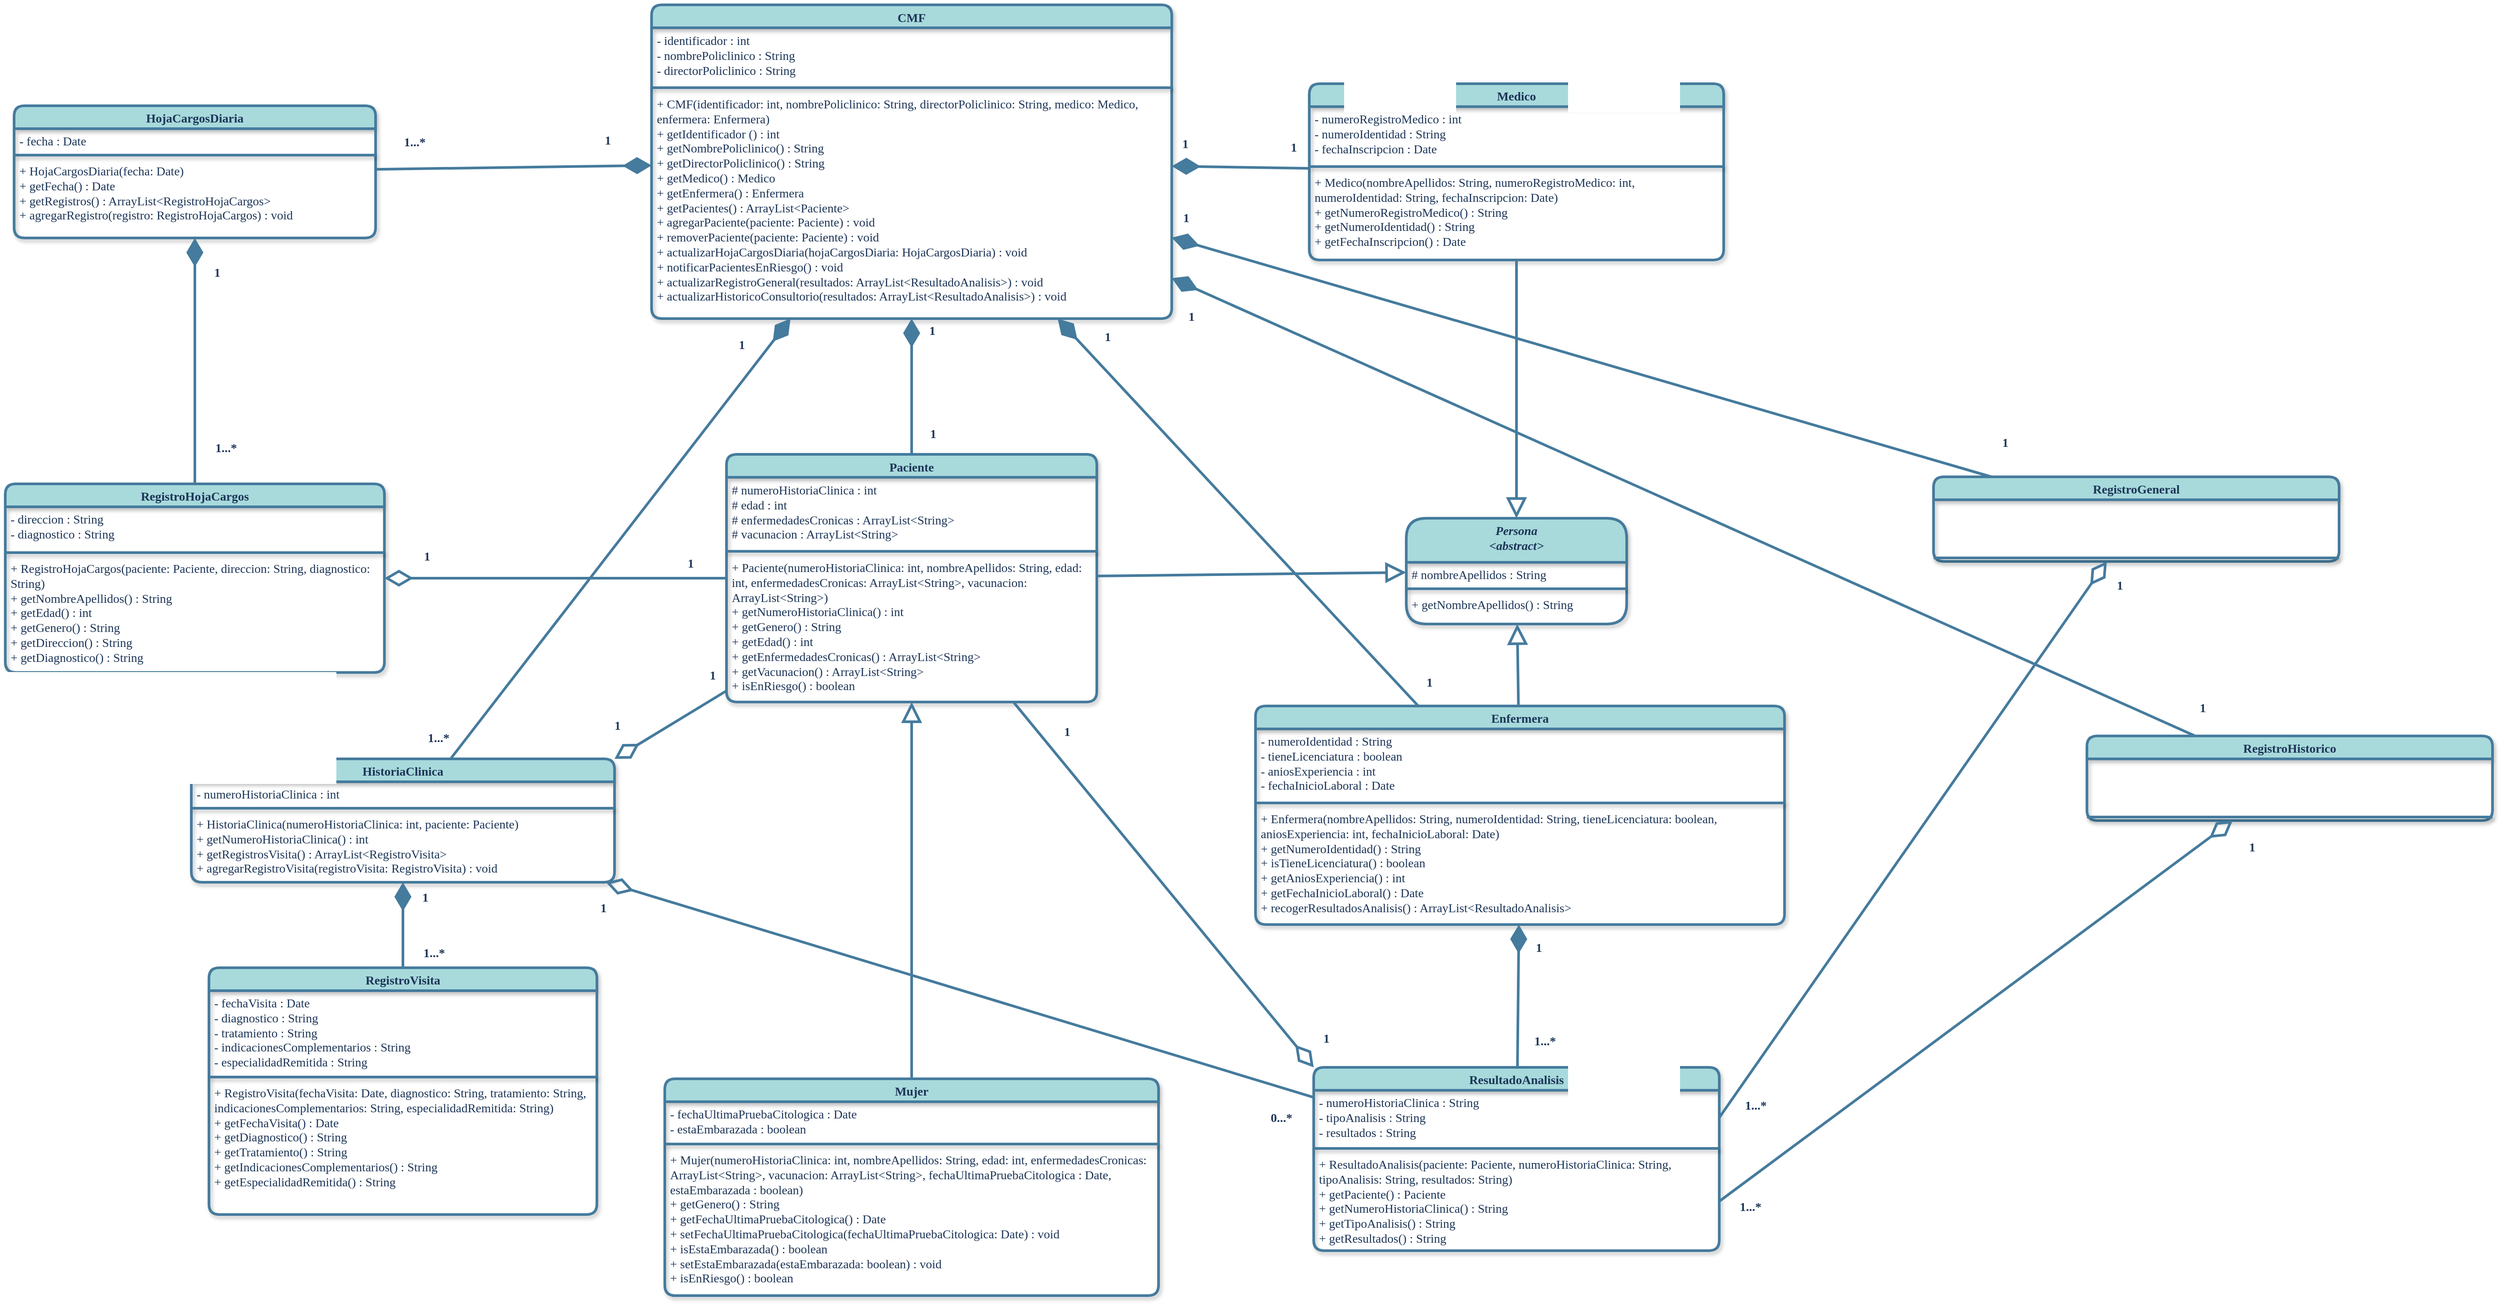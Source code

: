 <mxfile version="23.0.2" type="device">
  <diagram name="Página-1" id="w22Z87Ja5cJAIF6CLn5o">
    <mxGraphModel dx="2269" dy="2760" grid="0" gridSize="10" guides="1" tooltips="1" connect="1" arrows="1" fold="1" page="1" pageScale="1" pageWidth="827" pageHeight="1169" background="#ffffff" math="0" shadow="0">
      <root>
        <mxCell id="0" />
        <mxCell id="1" parent="0" />
        <mxCell id="pcxI8a1EhTz-shaCJU3M-1" value="CMF" style="swimlane;fontStyle=1;align=center;verticalAlign=top;childLayout=stackLayout;horizontal=1;startSize=26;horizontalStack=0;resizeParent=1;resizeParentMax=0;resizeLast=0;collapsible=1;marginBottom=0;whiteSpace=wrap;html=1;strokeWidth=3;shadow=1;fontFamily=Verdana;fontSize=14;labelBackgroundColor=none;fillColor=#A8DADC;strokeColor=#457B9D;fontColor=#1D3557;rounded=1;labelBorderColor=none;" parent="1" vertex="1">
          <mxGeometry x="842" y="-861.5" width="590" height="356" as="geometry">
            <mxRectangle x="240" y="270" width="70" height="30" as="alternateBounds" />
          </mxGeometry>
        </mxCell>
        <mxCell id="pcxI8a1EhTz-shaCJU3M-2" value="&lt;div style=&quot;font-size: 14px;&quot;&gt;- identificador : int&lt;/div&gt;&lt;div style=&quot;font-size: 14px;&quot;&gt;&lt;span style=&quot;font-size: 14px;&quot;&gt;- nombrePoliclinico : String&lt;/span&gt;&lt;/div&gt;&lt;div style=&quot;font-size: 14px;&quot;&gt;- directorPoliclinico : String&lt;/div&gt;&lt;div style=&quot;font-size: 14px;&quot;&gt;&lt;br style=&quot;font-size: 14px;&quot;&gt;&lt;/div&gt;" style="text;strokeColor=none;fillColor=none;align=left;verticalAlign=top;spacingLeft=4;spacingRight=4;overflow=hidden;rotatable=0;points=[[0,0.5],[1,0.5]];portConstraint=eastwest;whiteSpace=wrap;html=1;strokeWidth=3;shadow=1;fontFamily=Verdana;fontSize=14;labelBackgroundColor=none;fontColor=#1D3557;rounded=1;labelBorderColor=none;" parent="pcxI8a1EhTz-shaCJU3M-1" vertex="1">
          <mxGeometry y="26" width="590" height="64" as="geometry" />
        </mxCell>
        <mxCell id="pcxI8a1EhTz-shaCJU3M-3" value="" style="line;strokeWidth=3;fillColor=none;align=left;verticalAlign=middle;spacingTop=-1;spacingLeft=3;spacingRight=3;rotatable=0;labelPosition=right;points=[];portConstraint=eastwest;strokeColor=#457B9D;shadow=1;fontFamily=Verdana;fontSize=14;labelBackgroundColor=none;fontColor=#1D3557;rounded=1;labelBorderColor=none;" parent="pcxI8a1EhTz-shaCJU3M-1" vertex="1">
          <mxGeometry y="90" width="590" height="8" as="geometry" />
        </mxCell>
        <mxCell id="pcxI8a1EhTz-shaCJU3M-4" value="&lt;div style=&quot;font-size: 14px;&quot;&gt;+ CMF(identificador: int, nombrePoliclinico: String, directorPoliclinico: String, medico: Medico, enfermera: Enfermera)&lt;/div&gt;&lt;div style=&quot;font-size: 14px;&quot;&gt;&lt;span style=&quot;font-size: 14px;&quot;&gt;+ getIdentificador () : int&lt;/span&gt;&lt;/div&gt;&lt;div style=&quot;font-size: 14px;&quot;&gt;&lt;span style=&quot;font-size: 14px;&quot;&gt;+ getNombrePoliclinico() : String&lt;/span&gt;&lt;/div&gt;&lt;div style=&quot;font-size: 14px;&quot;&gt;+ getDirectorPoliclinico() : String&lt;/div&gt;&lt;div style=&quot;font-size: 14px;&quot;&gt;+ getMedico() : Medico&lt;/div&gt;&lt;div style=&quot;font-size: 14px;&quot;&gt;+ getEnfermera() : Enfermera&lt;/div&gt;&lt;div style=&quot;font-size: 14px;&quot;&gt;+ getPacientes() : ArrayList&amp;lt;Paciente&amp;gt;&lt;/div&gt;&lt;div style=&quot;font-size: 14px;&quot;&gt;+ agregarPaciente(paciente: Paciente) : void&lt;/div&gt;&lt;div style=&quot;font-size: 14px;&quot;&gt;+ removerPaciente(paciente: Paciente) : void&lt;/div&gt;&lt;div style=&quot;font-size: 14px;&quot;&gt;+ actualizarHojaCargosDiaria(hojaCargosDiaria: HojaCargosDiaria) : void&lt;/div&gt;&lt;div style=&quot;font-size: 14px;&quot;&gt;+ notificarPacientesEnRiesgo() : void&lt;/div&gt;&lt;div style=&quot;font-size: 14px;&quot;&gt;&lt;div&gt;+ actualizarRegistroGeneral(resultados: ArrayList&amp;lt;ResultadoAnalisis&amp;gt;) : void&lt;/div&gt;&lt;div&gt;+ actualizarHistoricoConsultorio(resultados: ArrayList&amp;lt;ResultadoAnalisis&amp;gt;) : void&lt;/div&gt;&lt;/div&gt;" style="text;strokeColor=none;fillColor=none;align=left;verticalAlign=top;spacingLeft=4;spacingRight=4;overflow=hidden;rotatable=0;points=[[0,0.5],[1,0.5]];portConstraint=eastwest;whiteSpace=wrap;html=1;strokeWidth=3;shadow=1;fontFamily=Verdana;fontSize=14;labelBackgroundColor=none;fontColor=#1D3557;rounded=1;labelBorderColor=none;" parent="pcxI8a1EhTz-shaCJU3M-1" vertex="1">
          <mxGeometry y="98" width="590" height="258" as="geometry" />
        </mxCell>
        <mxCell id="pcxI8a1EhTz-shaCJU3M-5" value="Medico" style="swimlane;fontStyle=1;align=center;verticalAlign=top;childLayout=stackLayout;horizontal=1;startSize=26;horizontalStack=0;resizeParent=1;resizeParentMax=0;resizeLast=0;collapsible=1;marginBottom=0;whiteSpace=wrap;html=1;strokeWidth=3;shadow=1;fontFamily=Verdana;fontSize=14;labelBackgroundColor=none;fillColor=#A8DADC;strokeColor=#457B9D;fontColor=#1D3557;rounded=1;labelBorderColor=none;" parent="1" vertex="1">
          <mxGeometry x="1588" y="-772" width="470" height="200" as="geometry" />
        </mxCell>
        <mxCell id="pcxI8a1EhTz-shaCJU3M-6" value="&lt;div style=&quot;font-size: 14px;&quot;&gt;- numeroRegistroMedico : int&lt;/div&gt;&lt;div style=&quot;font-size: 14px;&quot;&gt;- numeroIdentidad : String&lt;span style=&quot;font-size: 14px;&quot;&gt;&amp;nbsp;&lt;/span&gt;&lt;/div&gt;&lt;div style=&quot;font-size: 14px;&quot;&gt;&lt;span style=&quot;font-size: 14px;&quot;&gt;- fechaInscripcion : Date&lt;/span&gt;&lt;/div&gt;" style="text;strokeColor=none;fillColor=none;align=left;verticalAlign=top;spacingLeft=4;spacingRight=4;overflow=hidden;rotatable=0;points=[[0,0.5],[1,0.5]];portConstraint=eastwest;whiteSpace=wrap;html=1;strokeWidth=3;shadow=1;fontFamily=Verdana;fontSize=14;labelBackgroundColor=none;fontColor=#1D3557;rounded=1;labelBorderColor=none;" parent="pcxI8a1EhTz-shaCJU3M-5" vertex="1">
          <mxGeometry y="26" width="470" height="64" as="geometry" />
        </mxCell>
        <mxCell id="pcxI8a1EhTz-shaCJU3M-7" value="" style="line;strokeWidth=3;fillColor=none;align=left;verticalAlign=middle;spacingTop=-1;spacingLeft=3;spacingRight=3;rotatable=0;labelPosition=right;points=[];portConstraint=eastwest;strokeColor=#457B9D;shadow=1;fontFamily=Verdana;fontSize=14;labelBackgroundColor=none;fontColor=#1D3557;rounded=1;labelBorderColor=none;" parent="pcxI8a1EhTz-shaCJU3M-5" vertex="1">
          <mxGeometry y="90" width="470" height="8" as="geometry" />
        </mxCell>
        <mxCell id="pcxI8a1EhTz-shaCJU3M-8" value="&lt;div style=&quot;font-size: 14px;&quot;&gt;+ Medico(nombreApellidos: String, numeroRegistroMedico: int, numeroIdentidad: String, fechaInscripcion: Date)&lt;/div&gt;&lt;div style=&quot;font-size: 14px;&quot;&gt;+ getNumeroRegistroMedico() : String&lt;/div&gt;&lt;div style=&quot;font-size: 14px;&quot;&gt;+ getNumeroIdentidad() : String&lt;/div&gt;&lt;div style=&quot;font-size: 14px;&quot;&gt;+ getFechaInscripcion() : Date&lt;/div&gt;" style="text;strokeColor=none;fillColor=none;align=left;verticalAlign=top;spacingLeft=4;spacingRight=4;overflow=hidden;rotatable=0;points=[[0,0.5],[1,0.5]];portConstraint=eastwest;whiteSpace=wrap;html=1;strokeWidth=3;shadow=1;fontFamily=Verdana;fontSize=14;labelBackgroundColor=none;fontColor=#1D3557;rounded=1;labelBorderColor=none;" parent="pcxI8a1EhTz-shaCJU3M-5" vertex="1">
          <mxGeometry y="98" width="470" height="102" as="geometry" />
        </mxCell>
        <mxCell id="pcxI8a1EhTz-shaCJU3M-9" value="Enfermera" style="swimlane;fontStyle=1;align=center;verticalAlign=top;childLayout=stackLayout;horizontal=1;startSize=26;horizontalStack=0;resizeParent=1;resizeParentMax=0;resizeLast=0;collapsible=1;marginBottom=0;whiteSpace=wrap;html=1;strokeWidth=3;shadow=1;fontFamily=Verdana;fontSize=14;labelBackgroundColor=none;fillColor=#A8DADC;strokeColor=#457B9D;fontColor=#1D3557;rounded=1;labelBorderColor=none;" parent="1" vertex="1">
          <mxGeometry x="1527" y="-66" width="600" height="248" as="geometry" />
        </mxCell>
        <mxCell id="pcxI8a1EhTz-shaCJU3M-10" value="&lt;div style=&quot;font-size: 14px;&quot;&gt;- numeroIdentidad : String&lt;/div&gt;&lt;div style=&quot;font-size: 14px;&quot;&gt;- tieneLicenciatura : boolean&lt;/div&gt;&lt;div style=&quot;font-size: 14px;&quot;&gt;- aniosExperiencia : int&lt;/div&gt;&lt;div style=&quot;font-size: 14px;&quot;&gt;- fechaInicioLaboral : Date&lt;/div&gt;" style="text;strokeColor=none;fillColor=none;align=left;verticalAlign=top;spacingLeft=4;spacingRight=4;overflow=hidden;rotatable=0;points=[[0,0.5],[1,0.5]];portConstraint=eastwest;whiteSpace=wrap;html=1;strokeWidth=3;shadow=1;fontFamily=Verdana;fontSize=14;labelBackgroundColor=none;fontColor=#1D3557;rounded=1;labelBorderColor=none;" parent="pcxI8a1EhTz-shaCJU3M-9" vertex="1">
          <mxGeometry y="26" width="600" height="80" as="geometry" />
        </mxCell>
        <mxCell id="pcxI8a1EhTz-shaCJU3M-11" value="" style="line;strokeWidth=3;fillColor=none;align=left;verticalAlign=middle;spacingTop=-1;spacingLeft=3;spacingRight=3;rotatable=0;labelPosition=right;points=[];portConstraint=eastwest;strokeColor=#457B9D;shadow=1;fontFamily=Verdana;fontSize=14;labelBackgroundColor=none;fontColor=#1D3557;rounded=1;labelBorderColor=none;" parent="pcxI8a1EhTz-shaCJU3M-9" vertex="1">
          <mxGeometry y="106" width="600" height="8" as="geometry" />
        </mxCell>
        <mxCell id="pcxI8a1EhTz-shaCJU3M-12" value="&lt;div style=&quot;font-size: 14px;&quot;&gt;+ Enfermera(nombreApellidos: String, numeroIdentidad: String, tieneLicenciatura: boolean, aniosExperiencia: int, fechaInicioLaboral: Date)&lt;/div&gt;&lt;div style=&quot;font-size: 14px;&quot;&gt;+ getNumeroIdentidad() : String&lt;/div&gt;&lt;div style=&quot;font-size: 14px;&quot;&gt;+ isTieneLicenciatura() : boolean&lt;/div&gt;&lt;div style=&quot;font-size: 14px;&quot;&gt;&lt;span style=&quot;font-size: 14px;&quot;&gt;+ getAniosExperiencia() : int&lt;/span&gt;&lt;/div&gt;&lt;div style=&quot;font-size: 14px;&quot;&gt;+ getFechaInicioLaboral() : Date&lt;/div&gt;&lt;div style=&quot;font-size: 14px;&quot;&gt;+ recogerResultadosAnalisis() : ArrayList&amp;lt;ResultadoAnalisis&amp;gt;&lt;/div&gt;" style="text;strokeColor=none;fillColor=none;align=left;verticalAlign=top;spacingLeft=4;spacingRight=4;overflow=hidden;rotatable=0;points=[[0,0.5],[1,0.5]];portConstraint=eastwest;whiteSpace=wrap;html=1;strokeWidth=3;shadow=1;fontFamily=Verdana;fontSize=14;labelBackgroundColor=none;fontColor=#1D3557;rounded=1;labelBorderColor=none;" parent="pcxI8a1EhTz-shaCJU3M-9" vertex="1">
          <mxGeometry y="114" width="600" height="134" as="geometry" />
        </mxCell>
        <mxCell id="pcxI8a1EhTz-shaCJU3M-13" value="Paciente" style="swimlane;fontStyle=1;align=center;verticalAlign=top;childLayout=stackLayout;horizontal=1;startSize=26;horizontalStack=0;resizeParent=1;resizeParentMax=0;resizeLast=0;collapsible=1;marginBottom=0;whiteSpace=wrap;html=1;strokeWidth=3;shadow=1;fontFamily=Verdana;fontSize=14;labelBackgroundColor=none;fillColor=#A8DADC;strokeColor=#457B9D;fontColor=#1D3557;rounded=1;labelBorderColor=none;" parent="1" vertex="1">
          <mxGeometry x="927" y="-351.5" width="420" height="281" as="geometry" />
        </mxCell>
        <mxCell id="pcxI8a1EhTz-shaCJU3M-14" value="&lt;div style=&quot;font-size: 14px;&quot;&gt;# numeroHistoriaClinica : int&lt;/div&gt;&lt;div style=&quot;font-size: 14px;&quot;&gt;# edad : int&lt;/div&gt;&lt;div style=&quot;font-size: 14px;&quot;&gt;# enfermedadesCronicas : ArrayList&amp;lt;String&amp;gt;&lt;/div&gt;&lt;div style=&quot;font-size: 14px;&quot;&gt;# vacunacion : ArrayList&amp;lt;String&amp;gt;&lt;/div&gt;" style="text;strokeColor=none;fillColor=none;align=left;verticalAlign=top;spacingLeft=4;spacingRight=4;overflow=hidden;rotatable=0;points=[[0,0.5],[1,0.5]];portConstraint=eastwest;whiteSpace=wrap;html=1;strokeWidth=3;shadow=1;fontFamily=Verdana;fontSize=14;labelBackgroundColor=none;fontColor=#1D3557;rounded=1;labelBorderColor=none;" parent="pcxI8a1EhTz-shaCJU3M-13" vertex="1">
          <mxGeometry y="26" width="420" height="80" as="geometry" />
        </mxCell>
        <mxCell id="pcxI8a1EhTz-shaCJU3M-15" value="" style="line;strokeWidth=3;fillColor=none;align=left;verticalAlign=middle;spacingTop=-1;spacingLeft=3;spacingRight=3;rotatable=0;labelPosition=right;points=[];portConstraint=eastwest;strokeColor=#457B9D;shadow=1;fontFamily=Verdana;fontSize=14;labelBackgroundColor=none;fontColor=#1D3557;rounded=1;labelBorderColor=none;" parent="pcxI8a1EhTz-shaCJU3M-13" vertex="1">
          <mxGeometry y="106" width="420" height="8" as="geometry" />
        </mxCell>
        <mxCell id="pcxI8a1EhTz-shaCJU3M-16" value="&lt;div style=&quot;font-size: 14px;&quot;&gt;+ Paciente(numeroHistoriaClinica: int, nombreApellidos: String, edad: int, enfermedadesCronicas: ArrayList&amp;lt;String&amp;gt;, vacunacion: ArrayList&amp;lt;String&amp;gt;)&lt;/div&gt;&lt;div style=&quot;font-size: 14px;&quot;&gt;+ getNumeroHistoriaClinica() : int&lt;/div&gt;&lt;div style=&quot;&quot;&gt;+ getGenero() : String&lt;br&gt;&lt;/div&gt;&lt;div style=&quot;font-size: 14px;&quot;&gt;+ getEdad() : int&lt;/div&gt;&lt;div style=&quot;font-size: 14px;&quot;&gt;+ getEnfermedadesCronicas() : ArrayList&amp;lt;String&amp;gt;&lt;/div&gt;&lt;div style=&quot;font-size: 14px;&quot;&gt;+ getVacunacion() : ArrayList&amp;lt;String&amp;gt;&lt;/div&gt;&lt;div style=&quot;font-size: 14px;&quot;&gt;+ isEnRiesgo() : boolean&lt;/div&gt;" style="text;strokeColor=none;fillColor=none;align=left;verticalAlign=top;spacingLeft=4;spacingRight=4;overflow=hidden;rotatable=0;points=[[0,0.5],[1,0.5]];portConstraint=eastwest;whiteSpace=wrap;html=1;strokeWidth=3;shadow=1;fontFamily=Verdana;fontSize=14;labelBackgroundColor=none;fontColor=#1D3557;rounded=1;labelBorderColor=none;" parent="pcxI8a1EhTz-shaCJU3M-13" vertex="1">
          <mxGeometry y="114" width="420" height="167" as="geometry" />
        </mxCell>
        <mxCell id="pcxI8a1EhTz-shaCJU3M-17" value="Mujer" style="swimlane;fontStyle=1;align=center;verticalAlign=top;childLayout=stackLayout;horizontal=1;startSize=26;horizontalStack=0;resizeParent=1;resizeParentMax=0;resizeLast=0;collapsible=1;marginBottom=0;whiteSpace=wrap;html=1;strokeWidth=3;shadow=1;fontFamily=Verdana;fontSize=14;labelBackgroundColor=none;fillColor=#A8DADC;strokeColor=#457B9D;fontColor=#1D3557;rounded=1;labelBorderColor=none;" parent="1" vertex="1">
          <mxGeometry x="857" y="357" width="560" height="246" as="geometry" />
        </mxCell>
        <mxCell id="pcxI8a1EhTz-shaCJU3M-18" value="&lt;div style=&quot;font-size: 14px;&quot;&gt;- fechaUltimaPruebaCitologica : Date&lt;/div&gt;&lt;div style=&quot;font-size: 14px;&quot;&gt;- estaEmbarazada : boolean&lt;/div&gt;" style="text;strokeColor=none;fillColor=none;align=left;verticalAlign=top;spacingLeft=4;spacingRight=4;overflow=hidden;rotatable=0;points=[[0,0.5],[1,0.5]];portConstraint=eastwest;whiteSpace=wrap;html=1;strokeWidth=3;shadow=1;fontFamily=Verdana;fontSize=14;labelBackgroundColor=none;fontColor=#1D3557;rounded=1;labelBorderColor=none;" parent="pcxI8a1EhTz-shaCJU3M-17" vertex="1">
          <mxGeometry y="26" width="560" height="44" as="geometry" />
        </mxCell>
        <mxCell id="pcxI8a1EhTz-shaCJU3M-19" value="" style="line;strokeWidth=3;fillColor=none;align=left;verticalAlign=middle;spacingTop=-1;spacingLeft=3;spacingRight=3;rotatable=0;labelPosition=right;points=[];portConstraint=eastwest;strokeColor=#457B9D;shadow=1;fontFamily=Verdana;fontSize=14;labelBackgroundColor=none;fontColor=#1D3557;rounded=1;labelBorderColor=none;" parent="pcxI8a1EhTz-shaCJU3M-17" vertex="1">
          <mxGeometry y="70" width="560" height="8" as="geometry" />
        </mxCell>
        <mxCell id="pcxI8a1EhTz-shaCJU3M-20" value="&lt;div style=&quot;font-size: 14px;&quot;&gt;+ Mujer(numeroHistoriaClinica: int, nombreApellidos: String, edad: int, enfermedadesCronicas: ArrayList&amp;lt;String&amp;gt;, vacunacion: ArrayList&amp;lt;String&amp;gt;, fechaUltimaPruebaCitologica : Date, estaEmbarazada : boolean)&lt;/div&gt;&lt;div style=&quot;font-size: 14px;&quot;&gt;+ getGenero() : String&lt;br&gt;&lt;/div&gt;&lt;div style=&quot;font-size: 14px;&quot;&gt;+ getFechaUltimaPruebaCitologica() : Date&lt;/div&gt;&lt;div style=&quot;font-size: 14px;&quot;&gt;+ setFechaUltimaPruebaCitologica(fechaUltimaPruebaCitologica: Date) : void&lt;/div&gt;&lt;div style=&quot;font-size: 14px;&quot;&gt;+ isEstaEmbarazada() : boolean&lt;/div&gt;&lt;div style=&quot;font-size: 14px;&quot;&gt;+ setEstaEmbarazada(estaEmbarazada: boolean) : void&lt;/div&gt;&lt;div style=&quot;font-size: 14px;&quot;&gt;+ isEnRiesgo() : boolean&lt;/div&gt;" style="text;strokeColor=none;fillColor=none;align=left;verticalAlign=top;spacingLeft=4;spacingRight=4;overflow=hidden;rotatable=0;points=[[0,0.5],[1,0.5]];portConstraint=eastwest;whiteSpace=wrap;html=1;strokeWidth=3;shadow=1;fontFamily=Verdana;fontSize=14;labelBackgroundColor=none;fontColor=#1D3557;rounded=1;labelBorderColor=none;" parent="pcxI8a1EhTz-shaCJU3M-17" vertex="1">
          <mxGeometry y="78" width="560" height="168" as="geometry" />
        </mxCell>
        <mxCell id="pcxI8a1EhTz-shaCJU3M-21" value="&lt;i&gt;Persona&lt;br style=&quot;font-size: 14px;&quot;&gt;&amp;lt;&lt;span style=&quot;font-size: 14px;&quot;&gt;abstract&lt;/span&gt;&amp;gt;&lt;/i&gt;" style="swimlane;fontStyle=1;align=center;verticalAlign=top;childLayout=stackLayout;horizontal=1;startSize=50;horizontalStack=0;resizeParent=1;resizeParentMax=0;resizeLast=0;collapsible=1;marginBottom=0;whiteSpace=wrap;html=1;strokeWidth=3;shadow=1;fontFamily=Verdana;fontSize=14;labelBackgroundColor=none;fillColor=#A8DADC;strokeColor=#457B9D;fontColor=#1D3557;rounded=1;labelBorderColor=none;" parent="1" vertex="1">
          <mxGeometry x="1698" y="-279" width="250" height="120" as="geometry" />
        </mxCell>
        <mxCell id="pcxI8a1EhTz-shaCJU3M-22" value="# nombreApellidos : String" style="text;strokeColor=none;fillColor=none;align=left;verticalAlign=top;spacingLeft=4;spacingRight=4;overflow=hidden;rotatable=0;points=[[0,0.5],[1,0.5]];portConstraint=eastwest;whiteSpace=wrap;html=1;strokeWidth=3;shadow=1;fontFamily=Verdana;fontSize=14;labelBackgroundColor=none;fontColor=#1D3557;rounded=1;labelBorderColor=none;" parent="pcxI8a1EhTz-shaCJU3M-21" vertex="1">
          <mxGeometry y="50" width="250" height="26" as="geometry" />
        </mxCell>
        <mxCell id="pcxI8a1EhTz-shaCJU3M-23" value="" style="line;strokeWidth=3;fillColor=none;align=left;verticalAlign=middle;spacingTop=-1;spacingLeft=3;spacingRight=3;rotatable=0;labelPosition=right;points=[];portConstraint=eastwest;strokeColor=#457B9D;shadow=1;fontFamily=Verdana;fontSize=14;labelBackgroundColor=none;fontColor=#1D3557;rounded=1;labelBorderColor=none;" parent="pcxI8a1EhTz-shaCJU3M-21" vertex="1">
          <mxGeometry y="76" width="250" height="8" as="geometry" />
        </mxCell>
        <mxCell id="pcxI8a1EhTz-shaCJU3M-24" value="+ getNombreApellidos() : String" style="text;strokeColor=none;fillColor=none;align=left;verticalAlign=top;spacingLeft=4;spacingRight=4;overflow=hidden;rotatable=0;points=[[0,0.5],[1,0.5]];portConstraint=eastwest;whiteSpace=wrap;html=1;strokeWidth=3;shadow=1;fontFamily=Verdana;fontSize=14;labelBackgroundColor=none;fontColor=#1D3557;rounded=1;labelBorderColor=none;" parent="pcxI8a1EhTz-shaCJU3M-21" vertex="1">
          <mxGeometry y="84" width="250" height="36" as="geometry" />
        </mxCell>
        <mxCell id="pcxI8a1EhTz-shaCJU3M-25" value="HojaCargosDiaria" style="swimlane;fontStyle=1;align=center;verticalAlign=top;childLayout=stackLayout;horizontal=1;startSize=26;horizontalStack=0;resizeParent=1;resizeParentMax=0;resizeLast=0;collapsible=1;marginBottom=0;whiteSpace=wrap;html=1;strokeWidth=3;shadow=1;fontFamily=Verdana;fontSize=14;labelBackgroundColor=none;fillColor=#A8DADC;strokeColor=#457B9D;fontColor=#1D3557;rounded=1;labelBorderColor=none;" parent="1" vertex="1">
          <mxGeometry x="119" y="-747" width="410" height="150" as="geometry" />
        </mxCell>
        <mxCell id="pcxI8a1EhTz-shaCJU3M-26" value="- fecha : Date" style="text;strokeColor=none;fillColor=none;align=left;verticalAlign=top;spacingLeft=4;spacingRight=4;overflow=hidden;rotatable=0;points=[[0,0.5],[1,0.5]];portConstraint=eastwest;whiteSpace=wrap;html=1;strokeWidth=3;shadow=1;fontFamily=Verdana;fontSize=14;labelBackgroundColor=none;fontColor=#1D3557;rounded=1;labelBorderColor=none;" parent="pcxI8a1EhTz-shaCJU3M-25" vertex="1">
          <mxGeometry y="26" width="410" height="26" as="geometry" />
        </mxCell>
        <mxCell id="pcxI8a1EhTz-shaCJU3M-27" value="" style="line;strokeWidth=3;fillColor=none;align=left;verticalAlign=middle;spacingTop=-1;spacingLeft=3;spacingRight=3;rotatable=0;labelPosition=right;points=[];portConstraint=eastwest;strokeColor=#457B9D;shadow=1;fontFamily=Verdana;fontSize=14;labelBackgroundColor=none;fontColor=#1D3557;rounded=1;labelBorderColor=none;" parent="pcxI8a1EhTz-shaCJU3M-25" vertex="1">
          <mxGeometry y="52" width="410" height="8" as="geometry" />
        </mxCell>
        <mxCell id="pcxI8a1EhTz-shaCJU3M-28" value="&lt;div style=&quot;font-size: 14px;&quot;&gt;+ HojaCargosDiaria(fecha: Date)&lt;/div&gt;&lt;div style=&quot;font-size: 14px;&quot;&gt;&lt;span style=&quot;font-size: 14px;&quot;&gt;+ getFecha() : Date&lt;/span&gt;&lt;/div&gt;&lt;div style=&quot;font-size: 14px;&quot;&gt;+ getRegistros() : ArrayList&amp;lt;RegistroHojaCargos&amp;gt;&lt;/div&gt;&lt;div style=&quot;font-size: 14px;&quot;&gt;+ agregarRegistro(registro: RegistroHojaCargos) : void&lt;/div&gt;" style="text;strokeColor=none;fillColor=none;align=left;verticalAlign=top;spacingLeft=4;spacingRight=4;overflow=hidden;rotatable=0;points=[[0,0.5],[1,0.5]];portConstraint=eastwest;whiteSpace=wrap;html=1;strokeWidth=3;shadow=1;fontFamily=Verdana;fontSize=14;labelBackgroundColor=none;fontColor=#1D3557;rounded=1;labelBorderColor=none;" parent="pcxI8a1EhTz-shaCJU3M-25" vertex="1">
          <mxGeometry y="60" width="410" height="90" as="geometry" />
        </mxCell>
        <mxCell id="pcxI8a1EhTz-shaCJU3M-29" value="RegistroHojaCargos" style="swimlane;fontStyle=1;align=center;verticalAlign=top;childLayout=stackLayout;horizontal=1;startSize=26;horizontalStack=0;resizeParent=1;resizeParentMax=0;resizeLast=0;collapsible=1;marginBottom=0;whiteSpace=wrap;html=1;strokeWidth=3;shadow=1;fontFamily=Verdana;fontSize=14;labelBackgroundColor=none;fillColor=#A8DADC;strokeColor=#457B9D;fontColor=#1D3557;rounded=1;labelBorderColor=none;" parent="1" vertex="1">
          <mxGeometry x="109" y="-318" width="430" height="214" as="geometry" />
        </mxCell>
        <mxCell id="pcxI8a1EhTz-shaCJU3M-30" value="&lt;div style=&quot;font-size: 14px;&quot;&gt;&lt;span style=&quot;background-color: initial;&quot;&gt;- direccion : String&lt;/span&gt;&lt;br&gt;&lt;/div&gt;&lt;div style=&quot;font-size: 14px;&quot;&gt;- diagnostico : String&lt;/div&gt;" style="text;strokeColor=none;fillColor=none;align=left;verticalAlign=top;spacingLeft=4;spacingRight=4;overflow=hidden;rotatable=0;points=[[0,0.5],[1,0.5]];portConstraint=eastwest;whiteSpace=wrap;html=1;strokeWidth=3;shadow=1;fontFamily=Verdana;fontSize=14;labelBackgroundColor=none;fontColor=#1D3557;rounded=1;labelBorderColor=none;" parent="pcxI8a1EhTz-shaCJU3M-29" vertex="1">
          <mxGeometry y="26" width="430" height="48" as="geometry" />
        </mxCell>
        <mxCell id="pcxI8a1EhTz-shaCJU3M-31" value="" style="line;strokeWidth=3;fillColor=none;align=left;verticalAlign=middle;spacingTop=-1;spacingLeft=3;spacingRight=3;rotatable=0;labelPosition=right;points=[];portConstraint=eastwest;strokeColor=#457B9D;shadow=1;fontFamily=Verdana;fontSize=14;labelBackgroundColor=none;fontColor=#1D3557;rounded=1;labelBorderColor=none;" parent="pcxI8a1EhTz-shaCJU3M-29" vertex="1">
          <mxGeometry y="74" width="430" height="8" as="geometry" />
        </mxCell>
        <mxCell id="pcxI8a1EhTz-shaCJU3M-32" value="&lt;div style=&quot;font-size: 14px;&quot;&gt;+ RegistroHojaCargos(paciente: Paciente, direccion: String, diagnostico: String)&lt;/div&gt;&lt;div style=&quot;font-size: 14px;&quot;&gt;+ getNombreApellidos() : String&lt;/div&gt;&lt;div style=&quot;font-size: 14px;&quot;&gt;+ getEdad() : int&lt;/div&gt;&lt;div style=&quot;font-size: 14px;&quot;&gt;+ getGenero() : String&lt;/div&gt;&lt;div style=&quot;font-size: 14px;&quot;&gt;+ getDireccion() : String&lt;/div&gt;&lt;div style=&quot;font-size: 14px;&quot;&gt;+ getDiagnostico() : String&lt;/div&gt;" style="text;strokeColor=none;fillColor=none;align=left;verticalAlign=top;spacingLeft=4;spacingRight=4;overflow=hidden;rotatable=0;points=[[0,0.5],[1,0.5]];portConstraint=eastwest;whiteSpace=wrap;html=1;strokeWidth=3;shadow=1;fontFamily=Verdana;fontSize=14;labelBackgroundColor=none;fontColor=#1D3557;rounded=1;labelBorderColor=none;" parent="pcxI8a1EhTz-shaCJU3M-29" vertex="1">
          <mxGeometry y="82" width="430" height="132" as="geometry" />
        </mxCell>
        <mxCell id="pcxI8a1EhTz-shaCJU3M-34" value="HistoriaClinica" style="swimlane;fontStyle=1;align=center;verticalAlign=top;childLayout=stackLayout;horizontal=1;startSize=26;horizontalStack=0;resizeParent=1;resizeParentMax=0;resizeLast=0;collapsible=1;marginBottom=0;whiteSpace=wrap;html=1;strokeWidth=3;shadow=1;fontFamily=Verdana;fontSize=14;labelBackgroundColor=none;fillColor=#A8DADC;strokeColor=#457B9D;fontColor=#1D3557;rounded=1;labelBorderColor=none;" parent="1" vertex="1">
          <mxGeometry x="320" y="-6" width="480" height="140" as="geometry" />
        </mxCell>
        <mxCell id="pcxI8a1EhTz-shaCJU3M-35" value="- numeroHistoriaClinica : int" style="text;strokeColor=none;fillColor=none;align=left;verticalAlign=top;spacingLeft=4;spacingRight=4;overflow=hidden;rotatable=0;points=[[0,0.5],[1,0.5]];portConstraint=eastwest;whiteSpace=wrap;html=1;strokeWidth=3;shadow=1;fontFamily=Verdana;fontSize=14;labelBackgroundColor=none;fontColor=#1D3557;rounded=1;labelBorderColor=none;" parent="pcxI8a1EhTz-shaCJU3M-34" vertex="1">
          <mxGeometry y="26" width="480" height="26" as="geometry" />
        </mxCell>
        <mxCell id="pcxI8a1EhTz-shaCJU3M-36" value="" style="line;strokeWidth=3;fillColor=none;align=left;verticalAlign=middle;spacingTop=-1;spacingLeft=3;spacingRight=3;rotatable=0;labelPosition=right;points=[];portConstraint=eastwest;strokeColor=#457B9D;shadow=1;fontFamily=Verdana;fontSize=14;labelBackgroundColor=none;fontColor=#1D3557;rounded=1;labelBorderColor=none;" parent="pcxI8a1EhTz-shaCJU3M-34" vertex="1">
          <mxGeometry y="52" width="480" height="8" as="geometry" />
        </mxCell>
        <mxCell id="pcxI8a1EhTz-shaCJU3M-37" value="&lt;div style=&quot;font-size: 14px;&quot;&gt;+ HistoriaClinica(numeroHistoriaClinica: int, paciente: Paciente)&lt;/div&gt;&lt;div style=&quot;font-size: 14px;&quot;&gt;+ getNumeroHistoriaClinica() : int&lt;/div&gt;&lt;div style=&quot;font-size: 14px;&quot;&gt;+ getRegistrosVisita() : ArrayList&amp;lt;RegistroVisita&amp;gt;&lt;/div&gt;&lt;div style=&quot;font-size: 14px;&quot;&gt;+ agregarRegistroVisita(registroVisita: RegistroVisita) : void&lt;/div&gt;" style="text;strokeColor=none;fillColor=none;align=left;verticalAlign=top;spacingLeft=4;spacingRight=4;overflow=hidden;rotatable=0;points=[[0,0.5],[1,0.5]];portConstraint=eastwest;whiteSpace=wrap;html=1;strokeWidth=3;shadow=1;fontFamily=Verdana;fontSize=14;labelBackgroundColor=none;fontColor=#1D3557;rounded=1;labelBorderColor=none;" parent="pcxI8a1EhTz-shaCJU3M-34" vertex="1">
          <mxGeometry y="60" width="480" height="80" as="geometry" />
        </mxCell>
        <mxCell id="pcxI8a1EhTz-shaCJU3M-38" value="RegistroVisita" style="swimlane;fontStyle=1;align=center;verticalAlign=top;childLayout=stackLayout;horizontal=1;startSize=26;horizontalStack=0;resizeParent=1;resizeParentMax=0;resizeLast=0;collapsible=1;marginBottom=0;whiteSpace=wrap;html=1;strokeWidth=3;shadow=1;fontFamily=Verdana;fontSize=14;labelBackgroundColor=none;fillColor=#A8DADC;strokeColor=#457B9D;fontColor=#1D3557;rounded=1;labelBorderColor=none;" parent="1" vertex="1">
          <mxGeometry x="340" y="231" width="440" height="280" as="geometry" />
        </mxCell>
        <mxCell id="pcxI8a1EhTz-shaCJU3M-39" value="&lt;div style=&quot;font-size: 14px;&quot;&gt;- fechaVisita : Date&lt;/div&gt;&lt;div style=&quot;font-size: 14px;&quot;&gt;&lt;span style=&quot;font-size: 14px;&quot;&gt;- diagnostico : String&lt;/span&gt;&lt;/div&gt;&lt;div style=&quot;font-size: 14px;&quot;&gt;- tratamiento : String&lt;/div&gt;&lt;div style=&quot;font-size: 14px;&quot;&gt;- indicacionesComplementarios : String&lt;/div&gt;&lt;div style=&quot;font-size: 14px;&quot;&gt;- especialidadRemitida : String&lt;/div&gt;" style="text;strokeColor=none;fillColor=none;align=left;verticalAlign=top;spacingLeft=4;spacingRight=4;overflow=hidden;rotatable=0;points=[[0,0.5],[1,0.5]];portConstraint=eastwest;whiteSpace=wrap;html=1;strokeWidth=3;shadow=1;fontFamily=Verdana;fontSize=14;labelBackgroundColor=none;fontColor=#1D3557;rounded=1;labelBorderColor=none;" parent="pcxI8a1EhTz-shaCJU3M-38" vertex="1">
          <mxGeometry y="26" width="440" height="94" as="geometry" />
        </mxCell>
        <mxCell id="pcxI8a1EhTz-shaCJU3M-40" value="" style="line;strokeWidth=3;fillColor=none;align=left;verticalAlign=middle;spacingTop=-1;spacingLeft=3;spacingRight=3;rotatable=0;labelPosition=right;points=[];portConstraint=eastwest;strokeColor=#457B9D;shadow=1;fontFamily=Verdana;fontSize=14;labelBackgroundColor=none;fontColor=#1D3557;rounded=1;labelBorderColor=none;" parent="pcxI8a1EhTz-shaCJU3M-38" vertex="1">
          <mxGeometry y="120" width="440" height="8" as="geometry" />
        </mxCell>
        <mxCell id="pcxI8a1EhTz-shaCJU3M-41" value="&lt;div style=&quot;font-size: 14px;&quot;&gt;+ RegistroVisita(fechaVisita: Date, diagnostico: String, tratamiento: String, indicacionesComplementarios: String, especialidadRemitida: String)&lt;/div&gt;&lt;div style=&quot;font-size: 14px;&quot;&gt;+ getFechaVisita() : Date&lt;/div&gt;&lt;div style=&quot;font-size: 14px;&quot;&gt;+ getDiagnostico() : String&lt;/div&gt;&lt;div style=&quot;font-size: 14px;&quot;&gt;+ getTratamiento() : String&lt;/div&gt;&lt;div style=&quot;font-size: 14px;&quot;&gt;+ getIndicacionesComplementarios() : String&lt;/div&gt;&lt;div style=&quot;font-size: 14px;&quot;&gt;+ getEspecialidadRemitida() : String&lt;/div&gt;" style="text;strokeColor=none;fillColor=none;align=left;verticalAlign=top;spacingLeft=4;spacingRight=4;overflow=hidden;rotatable=0;points=[[0,0.5],[1,0.5]];portConstraint=eastwest;whiteSpace=wrap;html=1;strokeWidth=3;shadow=1;fontFamily=Verdana;fontSize=14;labelBackgroundColor=none;fontColor=#1D3557;rounded=1;labelBorderColor=none;" parent="pcxI8a1EhTz-shaCJU3M-38" vertex="1">
          <mxGeometry y="128" width="440" height="152" as="geometry" />
        </mxCell>
        <mxCell id="pcxI8a1EhTz-shaCJU3M-42" value="ResultadoAnalisis" style="swimlane;fontStyle=1;align=center;verticalAlign=top;childLayout=stackLayout;horizontal=1;startSize=26;horizontalStack=0;resizeParent=1;resizeParentMax=0;resizeLast=0;collapsible=1;marginBottom=0;whiteSpace=wrap;html=1;strokeWidth=3;shadow=1;fontFamily=Verdana;fontSize=14;labelBackgroundColor=none;fillColor=#A8DADC;strokeColor=#457B9D;fontColor=#1D3557;rounded=1;labelBorderColor=none;" parent="1" vertex="1">
          <mxGeometry x="1593" y="344" width="460" height="208" as="geometry" />
        </mxCell>
        <mxCell id="pcxI8a1EhTz-shaCJU3M-43" value="&lt;div style=&quot;font-size: 14px;&quot;&gt;&lt;span style=&quot;background-color: initial;&quot;&gt;- numeroHistoriaClinica : String&lt;/span&gt;&lt;br&gt;&lt;/div&gt;&lt;div style=&quot;font-size: 14px;&quot;&gt;- tipoAnalisis : String&lt;/div&gt;&lt;div style=&quot;font-size: 14px;&quot;&gt;- resultados : String&lt;span style=&quot;white-space: pre; font-size: 14px;&quot;&gt;&#x9;&lt;/span&gt;&lt;/div&gt;" style="text;strokeColor=none;fillColor=none;align=left;verticalAlign=top;spacingLeft=4;spacingRight=4;overflow=hidden;rotatable=0;points=[[0,0.5],[1,0.5]];portConstraint=eastwest;whiteSpace=wrap;html=1;strokeWidth=3;shadow=1;fontFamily=Verdana;fontSize=14;labelBackgroundColor=none;fontColor=#1D3557;rounded=1;labelBorderColor=none;" parent="pcxI8a1EhTz-shaCJU3M-42" vertex="1">
          <mxGeometry y="26" width="460" height="62" as="geometry" />
        </mxCell>
        <mxCell id="pcxI8a1EhTz-shaCJU3M-44" value="" style="line;strokeWidth=3;fillColor=none;align=left;verticalAlign=middle;spacingTop=-1;spacingLeft=3;spacingRight=3;rotatable=0;labelPosition=right;points=[];portConstraint=eastwest;strokeColor=#457B9D;shadow=1;fontFamily=Verdana;fontSize=14;labelBackgroundColor=none;fontColor=#1D3557;rounded=1;labelBorderColor=none;" parent="pcxI8a1EhTz-shaCJU3M-42" vertex="1">
          <mxGeometry y="88" width="460" height="8" as="geometry" />
        </mxCell>
        <mxCell id="pcxI8a1EhTz-shaCJU3M-45" value="&lt;div style=&quot;font-size: 14px;&quot;&gt;+ ResultadoAnalisis(paciente: Paciente, numeroHistoriaClinica: String, tipoAnalisis: String, resultados: String)&lt;/div&gt;&lt;div style=&quot;font-size: 14px;&quot;&gt;+ getPaciente() : Paciente&lt;/div&gt;&lt;div style=&quot;font-size: 14px;&quot;&gt;+ getNumeroHistoriaClinica() : String&lt;/div&gt;&lt;div style=&quot;font-size: 14px;&quot;&gt;+ getTipoAnalisis() : String&lt;/div&gt;&lt;div style=&quot;font-size: 14px;&quot;&gt;+ getResultados() : String&lt;/div&gt;" style="text;strokeColor=none;fillColor=none;align=left;verticalAlign=top;spacingLeft=4;spacingRight=4;overflow=hidden;rotatable=0;points=[[0,0.5],[1,0.5]];portConstraint=eastwest;whiteSpace=wrap;html=1;strokeWidth=3;shadow=1;fontFamily=Verdana;fontSize=14;labelBackgroundColor=none;fontColor=#1D3557;rounded=1;labelBorderColor=none;" parent="pcxI8a1EhTz-shaCJU3M-42" vertex="1">
          <mxGeometry y="96" width="460" height="112" as="geometry" />
        </mxCell>
        <mxCell id="KR2su1rEr3hzMFk6SOXW-2" value="" style="endArrow=diamondThin;endFill=1;endSize=24;html=1;rounded=0;fillColor=#A8DADC;strokeColor=#457B9D;strokeWidth=3;labelBackgroundColor=none;fontColor=default;" edge="1" parent="1" source="pcxI8a1EhTz-shaCJU3M-5" target="pcxI8a1EhTz-shaCJU3M-1">
          <mxGeometry width="160" relative="1" as="geometry">
            <mxPoint x="704" y="-360" as="sourcePoint" />
            <mxPoint x="864" y="-360" as="targetPoint" />
          </mxGeometry>
        </mxCell>
        <mxCell id="KR2su1rEr3hzMFk6SOXW-3" value="1" style="edgeLabel;html=1;align=center;verticalAlign=middle;resizable=0;points=[];fontSize=14;fontFamily=Verdana;labelBackgroundColor=none;fontColor=#1D3557;fontStyle=1" vertex="1" connectable="0" parent="KR2su1rEr3hzMFk6SOXW-2">
          <mxGeometry x="0.66" y="-2" relative="1" as="geometry">
            <mxPoint x="-12" y="-23" as="offset" />
          </mxGeometry>
        </mxCell>
        <mxCell id="KR2su1rEr3hzMFk6SOXW-4" value="1" style="edgeLabel;html=1;align=center;verticalAlign=middle;resizable=0;points=[];fontSize=14;fontStyle=1;fontFamily=Verdana;labelBackgroundColor=none;fontColor=#1D3557;" vertex="1" connectable="0" parent="KR2su1rEr3hzMFk6SOXW-2">
          <mxGeometry x="-0.646" y="4" relative="1" as="geometry">
            <mxPoint x="9" y="-27" as="offset" />
          </mxGeometry>
        </mxCell>
        <mxCell id="KR2su1rEr3hzMFk6SOXW-6" value="" style="endArrow=diamondThin;endFill=1;endSize=24;html=1;rounded=0;fillColor=#A8DADC;strokeColor=#457B9D;strokeWidth=3;labelBackgroundColor=none;fontColor=default;" edge="1" parent="1" source="pcxI8a1EhTz-shaCJU3M-13" target="pcxI8a1EhTz-shaCJU3M-1">
          <mxGeometry width="160" relative="1" as="geometry">
            <mxPoint x="1579" y="-218" as="sourcePoint" />
            <mxPoint x="1504" y="-441" as="targetPoint" />
          </mxGeometry>
        </mxCell>
        <mxCell id="KR2su1rEr3hzMFk6SOXW-7" value="1" style="edgeLabel;html=1;align=center;verticalAlign=middle;resizable=0;points=[];fontSize=14;fontFamily=Verdana;labelBackgroundColor=none;fontColor=#1D3557;fontStyle=1" vertex="1" connectable="0" parent="KR2su1rEr3hzMFk6SOXW-6">
          <mxGeometry x="0.66" y="-2" relative="1" as="geometry">
            <mxPoint x="21" y="-12" as="offset" />
          </mxGeometry>
        </mxCell>
        <mxCell id="KR2su1rEr3hzMFk6SOXW-8" value="1" style="edgeLabel;html=1;align=center;verticalAlign=middle;resizable=0;points=[];fontSize=14;fontStyle=1;fontFamily=Verdana;labelBackgroundColor=none;fontColor=#1D3557;" vertex="1" connectable="0" parent="KR2su1rEr3hzMFk6SOXW-6">
          <mxGeometry x="-0.646" y="4" relative="1" as="geometry">
            <mxPoint x="28" y="5" as="offset" />
          </mxGeometry>
        </mxCell>
        <mxCell id="KR2su1rEr3hzMFk6SOXW-9" value="" style="endArrow=diamondThin;endFill=1;endSize=24;html=1;rounded=0;fillColor=#A8DADC;strokeColor=#457B9D;strokeWidth=3;labelBackgroundColor=none;fontColor=default;" edge="1" parent="1" source="pcxI8a1EhTz-shaCJU3M-9" target="pcxI8a1EhTz-shaCJU3M-1">
          <mxGeometry width="160" relative="1" as="geometry">
            <mxPoint x="1050" y="-171" as="sourcePoint" />
            <mxPoint x="975" y="-394" as="targetPoint" />
          </mxGeometry>
        </mxCell>
        <mxCell id="KR2su1rEr3hzMFk6SOXW-10" value="1" style="edgeLabel;html=1;align=center;verticalAlign=middle;resizable=0;points=[];fontSize=14;fontFamily=Verdana;labelBackgroundColor=none;fontColor=#1D3557;fontStyle=1" vertex="1" connectable="0" parent="KR2su1rEr3hzMFk6SOXW-9">
          <mxGeometry x="0.66" y="-2" relative="1" as="geometry">
            <mxPoint x="-15" y="-52" as="offset" />
          </mxGeometry>
        </mxCell>
        <mxCell id="KR2su1rEr3hzMFk6SOXW-11" value="1" style="edgeLabel;html=1;align=center;verticalAlign=middle;resizable=0;points=[];fontSize=14;fontStyle=1;fontFamily=Verdana;labelBackgroundColor=none;fontColor=#1D3557;" vertex="1" connectable="0" parent="KR2su1rEr3hzMFk6SOXW-9">
          <mxGeometry x="-0.646" y="4" relative="1" as="geometry">
            <mxPoint x="88" y="49" as="offset" />
          </mxGeometry>
        </mxCell>
        <mxCell id="KR2su1rEr3hzMFk6SOXW-12" value="" style="endArrow=block;endSize=16;endFill=0;html=1;rounded=0;strokeColor=#457B9D;fontFamily=Verdana;fontSize=14;fontColor=#1D3557;fillColor=#A8DADC;strokeWidth=3;" edge="1" parent="1" source="pcxI8a1EhTz-shaCJU3M-13" target="pcxI8a1EhTz-shaCJU3M-21">
          <mxGeometry width="160" relative="1" as="geometry">
            <mxPoint x="1516" y="-419" as="sourcePoint" />
            <mxPoint x="1676" y="-419" as="targetPoint" />
          </mxGeometry>
        </mxCell>
        <mxCell id="KR2su1rEr3hzMFk6SOXW-13" value="" style="endArrow=block;endSize=16;endFill=0;html=1;rounded=0;strokeColor=#457B9D;fontFamily=Verdana;fontSize=14;fontColor=#1D3557;fillColor=#A8DADC;strokeWidth=3;" edge="1" parent="1" source="pcxI8a1EhTz-shaCJU3M-5" target="pcxI8a1EhTz-shaCJU3M-21">
          <mxGeometry width="160" relative="1" as="geometry">
            <mxPoint x="1595" y="-188" as="sourcePoint" />
            <mxPoint x="1612" y="-467" as="targetPoint" />
          </mxGeometry>
        </mxCell>
        <mxCell id="KR2su1rEr3hzMFk6SOXW-14" value="" style="endArrow=block;endSize=16;endFill=0;html=1;rounded=0;strokeColor=#457B9D;fontFamily=Verdana;fontSize=14;fontColor=#1D3557;fillColor=#A8DADC;strokeWidth=3;" edge="1" parent="1" source="pcxI8a1EhTz-shaCJU3M-9" target="pcxI8a1EhTz-shaCJU3M-21">
          <mxGeometry width="160" relative="1" as="geometry">
            <mxPoint x="1605" y="-178" as="sourcePoint" />
            <mxPoint x="1622" y="-457" as="targetPoint" />
          </mxGeometry>
        </mxCell>
        <mxCell id="KR2su1rEr3hzMFk6SOXW-15" value="" style="endArrow=block;endSize=16;endFill=0;html=1;rounded=0;strokeColor=#457B9D;fontFamily=Verdana;fontSize=14;fontColor=#1D3557;fillColor=#A8DADC;strokeWidth=3;" edge="1" parent="1" source="pcxI8a1EhTz-shaCJU3M-17" target="pcxI8a1EhTz-shaCJU3M-13">
          <mxGeometry width="160" relative="1" as="geometry">
            <mxPoint x="1615" y="-168" as="sourcePoint" />
            <mxPoint x="1632" y="-447" as="targetPoint" />
          </mxGeometry>
        </mxCell>
        <mxCell id="KR2su1rEr3hzMFk6SOXW-16" value="" style="endArrow=diamondThin;endFill=1;endSize=24;html=1;rounded=0;fillColor=#A8DADC;strokeColor=#457B9D;strokeWidth=3;labelBackgroundColor=none;fontColor=default;" edge="1" parent="1" source="pcxI8a1EhTz-shaCJU3M-25" target="pcxI8a1EhTz-shaCJU3M-1">
          <mxGeometry width="160" relative="1" as="geometry">
            <mxPoint x="1074" y="-181" as="sourcePoint" />
            <mxPoint x="1074" y="-508" as="targetPoint" />
          </mxGeometry>
        </mxCell>
        <mxCell id="KR2su1rEr3hzMFk6SOXW-17" value="1" style="edgeLabel;html=1;align=center;verticalAlign=middle;resizable=0;points=[];fontSize=14;fontFamily=Verdana;labelBackgroundColor=none;fontColor=#1D3557;fontStyle=1" vertex="1" connectable="0" parent="KR2su1rEr3hzMFk6SOXW-16">
          <mxGeometry x="0.66" y="-2" relative="1" as="geometry">
            <mxPoint x="3" y="-31" as="offset" />
          </mxGeometry>
        </mxCell>
        <mxCell id="KR2su1rEr3hzMFk6SOXW-18" value="1...*" style="edgeLabel;html=1;align=center;verticalAlign=middle;resizable=0;points=[];fontSize=14;fontStyle=1;fontFamily=Verdana;labelBackgroundColor=none;fontColor=#1D3557;" vertex="1" connectable="0" parent="KR2su1rEr3hzMFk6SOXW-16">
          <mxGeometry x="-0.646" y="4" relative="1" as="geometry">
            <mxPoint x="-12" y="-26" as="offset" />
          </mxGeometry>
        </mxCell>
        <mxCell id="KR2su1rEr3hzMFk6SOXW-19" value="" style="endArrow=diamondThin;endFill=1;endSize=24;html=1;rounded=0;fillColor=#A8DADC;strokeColor=#457B9D;strokeWidth=3;labelBackgroundColor=none;fontColor=default;" edge="1" parent="1" source="pcxI8a1EhTz-shaCJU3M-29" target="pcxI8a1EhTz-shaCJU3M-25">
          <mxGeometry width="160" relative="1" as="geometry">
            <mxPoint x="594" y="-342" as="sourcePoint" />
            <mxPoint x="839" y="-508" as="targetPoint" />
          </mxGeometry>
        </mxCell>
        <mxCell id="KR2su1rEr3hzMFk6SOXW-20" value="1" style="edgeLabel;html=1;align=center;verticalAlign=middle;resizable=0;points=[];fontSize=14;fontFamily=Verdana;labelBackgroundColor=none;fontColor=#1D3557;fontStyle=1" vertex="1" connectable="0" parent="KR2su1rEr3hzMFk6SOXW-19">
          <mxGeometry x="0.66" y="-2" relative="1" as="geometry">
            <mxPoint x="23" y="-8" as="offset" />
          </mxGeometry>
        </mxCell>
        <mxCell id="KR2su1rEr3hzMFk6SOXW-21" value="1...*" style="edgeLabel;html=1;align=center;verticalAlign=middle;resizable=0;points=[];fontSize=14;fontStyle=1;fontFamily=Verdana;labelBackgroundColor=none;fontColor=#1D3557;" vertex="1" connectable="0" parent="KR2su1rEr3hzMFk6SOXW-19">
          <mxGeometry x="-0.646" y="4" relative="1" as="geometry">
            <mxPoint x="39" y="9" as="offset" />
          </mxGeometry>
        </mxCell>
        <mxCell id="KR2su1rEr3hzMFk6SOXW-23" value="" style="endArrow=diamondThin;endFill=1;endSize=24;html=1;rounded=0;fillColor=#A8DADC;strokeColor=#457B9D;strokeWidth=3;labelBackgroundColor=none;fontColor=default;" edge="1" parent="1" source="pcxI8a1EhTz-shaCJU3M-34" target="pcxI8a1EhTz-shaCJU3M-1">
          <mxGeometry width="160" relative="1" as="geometry">
            <mxPoint x="513" y="-581" as="sourcePoint" />
            <mxPoint x="804" y="-626" as="targetPoint" />
          </mxGeometry>
        </mxCell>
        <mxCell id="KR2su1rEr3hzMFk6SOXW-24" value="1" style="edgeLabel;html=1;align=center;verticalAlign=middle;resizable=0;points=[];fontSize=14;fontFamily=Verdana;labelBackgroundColor=none;fontColor=#1D3557;fontStyle=1" vertex="1" connectable="0" parent="KR2su1rEr3hzMFk6SOXW-23">
          <mxGeometry x="0.66" y="-2" relative="1" as="geometry">
            <mxPoint x="8" y="-56" as="offset" />
          </mxGeometry>
        </mxCell>
        <mxCell id="KR2su1rEr3hzMFk6SOXW-25" value="1...*" style="edgeLabel;html=1;align=center;verticalAlign=middle;resizable=0;points=[];fontSize=14;fontStyle=1;fontFamily=Verdana;labelBackgroundColor=none;fontColor=#1D3557;" vertex="1" connectable="0" parent="KR2su1rEr3hzMFk6SOXW-23">
          <mxGeometry x="-0.646" y="4" relative="1" as="geometry">
            <mxPoint x="-79" y="67" as="offset" />
          </mxGeometry>
        </mxCell>
        <mxCell id="KR2su1rEr3hzMFk6SOXW-30" value="" style="endArrow=diamondThin;endFill=1;endSize=24;html=1;rounded=0;fillColor=#A8DADC;strokeColor=#457B9D;strokeWidth=3;labelBackgroundColor=none;fontColor=default;" edge="1" parent="1" source="pcxI8a1EhTz-shaCJU3M-38" target="pcxI8a1EhTz-shaCJU3M-34">
          <mxGeometry width="160" relative="1" as="geometry">
            <mxPoint x="315" y="-331" as="sourcePoint" />
            <mxPoint x="330" y="-587" as="targetPoint" />
          </mxGeometry>
        </mxCell>
        <mxCell id="KR2su1rEr3hzMFk6SOXW-31" value="1" style="edgeLabel;html=1;align=center;verticalAlign=middle;resizable=0;points=[];fontSize=14;fontFamily=Verdana;labelBackgroundColor=none;fontColor=#1D3557;fontStyle=1" vertex="1" connectable="0" parent="KR2su1rEr3hzMFk6SOXW-30">
          <mxGeometry x="0.66" y="-2" relative="1" as="geometry">
            <mxPoint x="23" y="1" as="offset" />
          </mxGeometry>
        </mxCell>
        <mxCell id="KR2su1rEr3hzMFk6SOXW-32" value="1...*" style="edgeLabel;html=1;align=center;verticalAlign=middle;resizable=0;points=[];fontSize=14;fontStyle=1;fontFamily=Verdana;labelBackgroundColor=none;fontColor=#1D3557;" vertex="1" connectable="0" parent="KR2su1rEr3hzMFk6SOXW-30">
          <mxGeometry x="-0.646" y="4" relative="1" as="geometry">
            <mxPoint x="39" y="1" as="offset" />
          </mxGeometry>
        </mxCell>
        <mxCell id="KR2su1rEr3hzMFk6SOXW-33" value="" style="endArrow=diamondThin;endFill=1;endSize=24;html=1;rounded=0;fillColor=#A8DADC;strokeColor=#457B9D;strokeWidth=3;labelBackgroundColor=none;fontColor=default;" edge="1" parent="1" source="pcxI8a1EhTz-shaCJU3M-42" target="pcxI8a1EhTz-shaCJU3M-9">
          <mxGeometry width="160" relative="1" as="geometry">
            <mxPoint x="539" y="-664" as="sourcePoint" />
            <mxPoint x="804" y="-666" as="targetPoint" />
          </mxGeometry>
        </mxCell>
        <mxCell id="KR2su1rEr3hzMFk6SOXW-34" value="1" style="edgeLabel;html=1;align=center;verticalAlign=middle;resizable=0;points=[];fontSize=14;fontFamily=Verdana;labelBackgroundColor=none;fontColor=#1D3557;fontStyle=1" vertex="1" connectable="0" parent="KR2su1rEr3hzMFk6SOXW-33">
          <mxGeometry x="0.66" y="-2" relative="1" as="geometry">
            <mxPoint x="20" y="-1" as="offset" />
          </mxGeometry>
        </mxCell>
        <mxCell id="KR2su1rEr3hzMFk6SOXW-35" value="1...*" style="edgeLabel;html=1;align=center;verticalAlign=middle;resizable=0;points=[];fontSize=14;fontStyle=1;fontFamily=Verdana;labelBackgroundColor=none;fontColor=#1D3557;" vertex="1" connectable="0" parent="KR2su1rEr3hzMFk6SOXW-33">
          <mxGeometry x="-0.646" y="4" relative="1" as="geometry">
            <mxPoint x="34" y="-1" as="offset" />
          </mxGeometry>
        </mxCell>
        <mxCell id="KR2su1rEr3hzMFk6SOXW-36" value="" style="endArrow=diamondThin;endFill=0;endSize=24;html=1;rounded=0;strokeColor=#457B9D;fontFamily=Verdana;fontSize=14;fontColor=#1D3557;fillColor=#A8DADC;strokeWidth=3;" edge="1" parent="1" source="pcxI8a1EhTz-shaCJU3M-13" target="pcxI8a1EhTz-shaCJU3M-29">
          <mxGeometry width="160" relative="1" as="geometry">
            <mxPoint x="594" y="-188" as="sourcePoint" />
            <mxPoint x="713" y="-334" as="targetPoint" />
          </mxGeometry>
        </mxCell>
        <mxCell id="KR2su1rEr3hzMFk6SOXW-37" value="1" style="edgeLabel;html=1;align=center;verticalAlign=middle;resizable=0;points=[];fontSize=14;fontFamily=Verdana;fontColor=#1D3557;labelBackgroundColor=none;fontStyle=1" vertex="1" connectable="0" parent="KR2su1rEr3hzMFk6SOXW-36">
          <mxGeometry x="-0.468" y="7" relative="1" as="geometry">
            <mxPoint x="62" y="-23" as="offset" />
          </mxGeometry>
        </mxCell>
        <mxCell id="KR2su1rEr3hzMFk6SOXW-38" value="1" style="edgeLabel;html=1;align=center;verticalAlign=middle;resizable=0;points=[];fontSize=14;fontFamily=Verdana;fontColor=#1D3557;fontStyle=1;labelBackgroundColor=none;" vertex="1" connectable="0" parent="KR2su1rEr3hzMFk6SOXW-36">
          <mxGeometry x="0.649" relative="1" as="geometry">
            <mxPoint x="-20" y="-24" as="offset" />
          </mxGeometry>
        </mxCell>
        <mxCell id="KR2su1rEr3hzMFk6SOXW-39" value="" style="endArrow=diamondThin;endFill=0;endSize=24;html=1;rounded=0;strokeColor=#457B9D;fontFamily=Verdana;fontSize=14;fontColor=#1D3557;fillColor=#A8DADC;strokeWidth=3;entryX=0;entryY=0;entryDx=0;entryDy=0;" edge="1" parent="1" source="pcxI8a1EhTz-shaCJU3M-13" target="pcxI8a1EhTz-shaCJU3M-42">
          <mxGeometry width="160" relative="1" as="geometry">
            <mxPoint x="939" y="-201" as="sourcePoint" />
            <mxPoint x="549" y="-201" as="targetPoint" />
          </mxGeometry>
        </mxCell>
        <mxCell id="KR2su1rEr3hzMFk6SOXW-40" value="1" style="edgeLabel;html=1;align=center;verticalAlign=middle;resizable=0;points=[];fontSize=14;fontFamily=Verdana;fontColor=#1D3557;labelBackgroundColor=none;fontStyle=1" vertex="1" connectable="0" parent="KR2su1rEr3hzMFk6SOXW-39">
          <mxGeometry x="-0.468" y="7" relative="1" as="geometry">
            <mxPoint x="-36" y="-71" as="offset" />
          </mxGeometry>
        </mxCell>
        <mxCell id="KR2su1rEr3hzMFk6SOXW-41" value="1" style="edgeLabel;html=1;align=center;verticalAlign=middle;resizable=0;points=[];fontSize=14;fontFamily=Verdana;fontColor=#1D3557;fontStyle=1;labelBackgroundColor=none;" vertex="1" connectable="0" parent="KR2su1rEr3hzMFk6SOXW-39">
          <mxGeometry x="0.649" relative="1" as="geometry">
            <mxPoint x="73" y="40" as="offset" />
          </mxGeometry>
        </mxCell>
        <mxCell id="KR2su1rEr3hzMFk6SOXW-42" value="RegistroGeneral" style="swimlane;fontStyle=1;align=center;verticalAlign=top;childLayout=stackLayout;horizontal=1;startSize=26;horizontalStack=0;resizeParent=1;resizeParentMax=0;resizeLast=0;collapsible=1;marginBottom=0;whiteSpace=wrap;html=1;strokeWidth=3;shadow=1;fontFamily=Verdana;fontSize=14;labelBackgroundColor=none;fillColor=#A8DADC;strokeColor=#457B9D;fontColor=#1D3557;rounded=1;labelBorderColor=none;" vertex="1" parent="1">
          <mxGeometry x="2296" y="-326" width="460" height="96" as="geometry" />
        </mxCell>
        <mxCell id="KR2su1rEr3hzMFk6SOXW-43" value="&lt;div style=&quot;font-size: 14px;&quot;&gt;&lt;br&gt;&lt;/div&gt;" style="text;strokeColor=none;fillColor=none;align=left;verticalAlign=top;spacingLeft=4;spacingRight=4;overflow=hidden;rotatable=0;points=[[0,0.5],[1,0.5]];portConstraint=eastwest;whiteSpace=wrap;html=1;strokeWidth=3;shadow=1;fontFamily=Verdana;fontSize=14;labelBackgroundColor=none;fontColor=#1D3557;rounded=1;labelBorderColor=none;" vertex="1" parent="KR2su1rEr3hzMFk6SOXW-42">
          <mxGeometry y="26" width="460" height="62" as="geometry" />
        </mxCell>
        <mxCell id="KR2su1rEr3hzMFk6SOXW-44" value="" style="line;strokeWidth=3;fillColor=none;align=left;verticalAlign=middle;spacingTop=-1;spacingLeft=3;spacingRight=3;rotatable=0;labelPosition=right;points=[];portConstraint=eastwest;strokeColor=#457B9D;shadow=1;fontFamily=Verdana;fontSize=14;labelBackgroundColor=none;fontColor=#1D3557;rounded=1;labelBorderColor=none;" vertex="1" parent="KR2su1rEr3hzMFk6SOXW-42">
          <mxGeometry y="88" width="460" height="8" as="geometry" />
        </mxCell>
        <mxCell id="KR2su1rEr3hzMFk6SOXW-47" value="RegistroHistorico" style="swimlane;fontStyle=1;align=center;verticalAlign=top;childLayout=stackLayout;horizontal=1;startSize=26;horizontalStack=0;resizeParent=1;resizeParentMax=0;resizeLast=0;collapsible=1;marginBottom=0;whiteSpace=wrap;html=1;strokeWidth=3;shadow=1;fontFamily=Verdana;fontSize=14;labelBackgroundColor=none;fillColor=#A8DADC;strokeColor=#457B9D;fontColor=#1D3557;rounded=1;labelBorderColor=none;" vertex="1" parent="1">
          <mxGeometry x="2470" y="-32" width="460" height="96" as="geometry" />
        </mxCell>
        <mxCell id="KR2su1rEr3hzMFk6SOXW-48" value="&lt;div style=&quot;font-size: 14px;&quot;&gt;&lt;br&gt;&lt;/div&gt;" style="text;strokeColor=none;fillColor=none;align=left;verticalAlign=top;spacingLeft=4;spacingRight=4;overflow=hidden;rotatable=0;points=[[0,0.5],[1,0.5]];portConstraint=eastwest;whiteSpace=wrap;html=1;strokeWidth=3;shadow=1;fontFamily=Verdana;fontSize=14;labelBackgroundColor=none;fontColor=#1D3557;rounded=1;labelBorderColor=none;" vertex="1" parent="KR2su1rEr3hzMFk6SOXW-47">
          <mxGeometry y="26" width="460" height="62" as="geometry" />
        </mxCell>
        <mxCell id="KR2su1rEr3hzMFk6SOXW-49" value="" style="line;strokeWidth=3;fillColor=none;align=left;verticalAlign=middle;spacingTop=-1;spacingLeft=3;spacingRight=3;rotatable=0;labelPosition=right;points=[];portConstraint=eastwest;strokeColor=#457B9D;shadow=1;fontFamily=Verdana;fontSize=14;labelBackgroundColor=none;fontColor=#1D3557;rounded=1;labelBorderColor=none;" vertex="1" parent="KR2su1rEr3hzMFk6SOXW-47">
          <mxGeometry y="88" width="460" height="8" as="geometry" />
        </mxCell>
        <mxCell id="KR2su1rEr3hzMFk6SOXW-50" value="" style="endArrow=diamondThin;endFill=1;endSize=24;html=1;rounded=0;fillColor=#A8DADC;strokeColor=#457B9D;strokeWidth=3;labelBackgroundColor=none;fontColor=default;" edge="1" parent="1" source="KR2su1rEr3hzMFk6SOXW-47" target="pcxI8a1EhTz-shaCJU3M-1">
          <mxGeometry width="160" relative="1" as="geometry">
            <mxPoint x="1598" y="-666" as="sourcePoint" />
            <mxPoint x="1417" y="-664" as="targetPoint" />
          </mxGeometry>
        </mxCell>
        <mxCell id="KR2su1rEr3hzMFk6SOXW-51" value="1" style="edgeLabel;html=1;align=center;verticalAlign=middle;resizable=0;points=[];fontSize=14;fontFamily=Verdana;labelBackgroundColor=none;fontColor=#1D3557;fontStyle=1" vertex="1" connectable="0" parent="KR2su1rEr3hzMFk6SOXW-50">
          <mxGeometry x="0.66" y="-2" relative="1" as="geometry">
            <mxPoint x="-176" y="-42" as="offset" />
          </mxGeometry>
        </mxCell>
        <mxCell id="KR2su1rEr3hzMFk6SOXW-52" value="1" style="edgeLabel;html=1;align=center;verticalAlign=middle;resizable=0;points=[];fontSize=14;fontStyle=1;fontFamily=Verdana;labelBackgroundColor=none;fontColor=#1D3557;" vertex="1" connectable="0" parent="KR2su1rEr3hzMFk6SOXW-50">
          <mxGeometry x="-0.646" y="4" relative="1" as="geometry">
            <mxPoint x="215" y="57" as="offset" />
          </mxGeometry>
        </mxCell>
        <mxCell id="KR2su1rEr3hzMFk6SOXW-53" value="" style="endArrow=diamondThin;endFill=1;endSize=24;html=1;rounded=0;fillColor=#A8DADC;strokeColor=#457B9D;strokeWidth=3;labelBackgroundColor=none;fontColor=default;" edge="1" parent="1" source="KR2su1rEr3hzMFk6SOXW-42" target="pcxI8a1EhTz-shaCJU3M-1">
          <mxGeometry width="160" relative="1" as="geometry">
            <mxPoint x="1608" y="-656" as="sourcePoint" />
            <mxPoint x="1427" y="-654" as="targetPoint" />
          </mxGeometry>
        </mxCell>
        <mxCell id="KR2su1rEr3hzMFk6SOXW-54" value="1" style="edgeLabel;html=1;align=center;verticalAlign=middle;resizable=0;points=[];fontSize=14;fontFamily=Verdana;labelBackgroundColor=none;fontColor=#1D3557;fontStyle=1" vertex="1" connectable="0" parent="KR2su1rEr3hzMFk6SOXW-53">
          <mxGeometry x="0.66" y="-2" relative="1" as="geometry">
            <mxPoint x="-143" y="-66" as="offset" />
          </mxGeometry>
        </mxCell>
        <mxCell id="KR2su1rEr3hzMFk6SOXW-55" value="1" style="edgeLabel;html=1;align=center;verticalAlign=middle;resizable=0;points=[];fontSize=14;fontStyle=1;fontFamily=Verdana;labelBackgroundColor=none;fontColor=#1D3557;" vertex="1" connectable="0" parent="KR2su1rEr3hzMFk6SOXW-53">
          <mxGeometry x="-0.646" y="4" relative="1" as="geometry">
            <mxPoint x="181" y="6" as="offset" />
          </mxGeometry>
        </mxCell>
        <mxCell id="KR2su1rEr3hzMFk6SOXW-61" value="" style="endArrow=diamondThin;endFill=0;endSize=24;html=1;rounded=0;strokeColor=#457B9D;fontFamily=Verdana;fontSize=14;fontColor=#1D3557;fillColor=#A8DADC;strokeWidth=3;" edge="1" parent="1" source="pcxI8a1EhTz-shaCJU3M-42" target="pcxI8a1EhTz-shaCJU3M-34">
          <mxGeometry width="160" relative="1" as="geometry">
            <mxPoint x="1224" y="153" as="sourcePoint" />
            <mxPoint x="1603" y="213" as="targetPoint" />
          </mxGeometry>
        </mxCell>
        <mxCell id="KR2su1rEr3hzMFk6SOXW-62" value="0...*" style="edgeLabel;html=1;align=center;verticalAlign=middle;resizable=0;points=[];fontSize=14;fontFamily=Verdana;fontColor=#1D3557;labelBackgroundColor=none;fontStyle=1" vertex="1" connectable="0" parent="KR2su1rEr3hzMFk6SOXW-61">
          <mxGeometry x="-0.468" y="7" relative="1" as="geometry">
            <mxPoint x="178" y="82" as="offset" />
          </mxGeometry>
        </mxCell>
        <mxCell id="KR2su1rEr3hzMFk6SOXW-63" value="1" style="edgeLabel;html=1;align=center;verticalAlign=middle;resizable=0;points=[];fontSize=14;fontFamily=Verdana;fontColor=#1D3557;fontStyle=1;labelBackgroundColor=none;" vertex="1" connectable="0" parent="KR2su1rEr3hzMFk6SOXW-61">
          <mxGeometry x="0.649" relative="1" as="geometry">
            <mxPoint x="-144" y="-13" as="offset" />
          </mxGeometry>
        </mxCell>
        <mxCell id="KR2su1rEr3hzMFk6SOXW-67" value="" style="endArrow=diamondThin;endFill=0;endSize=24;html=1;rounded=0;strokeColor=#457B9D;fontFamily=Verdana;fontSize=14;fontColor=#1D3557;fillColor=#A8DADC;strokeWidth=3;exitX=1;exitY=0.5;exitDx=0;exitDy=0;" edge="1" parent="1" source="pcxI8a1EhTz-shaCJU3M-45" target="KR2su1rEr3hzMFk6SOXW-47">
          <mxGeometry width="160" relative="1" as="geometry">
            <mxPoint x="2090" y="546.0" as="sourcePoint" />
            <mxPoint x="2698.524" y="159" as="targetPoint" />
          </mxGeometry>
        </mxCell>
        <mxCell id="KR2su1rEr3hzMFk6SOXW-68" value="1...*" style="edgeLabel;html=1;align=center;verticalAlign=middle;resizable=0;points=[];fontSize=14;fontFamily=Verdana;fontColor=#1D3557;labelBackgroundColor=none;fontStyle=1" vertex="1" connectable="0" parent="KR2su1rEr3hzMFk6SOXW-67">
          <mxGeometry x="-0.468" y="7" relative="1" as="geometry">
            <mxPoint x="-116" y="127" as="offset" />
          </mxGeometry>
        </mxCell>
        <mxCell id="KR2su1rEr3hzMFk6SOXW-69" value="1" style="edgeLabel;html=1;align=center;verticalAlign=middle;resizable=0;points=[];fontSize=14;fontFamily=Verdana;fontColor=#1D3557;fontStyle=1;labelBackgroundColor=none;" vertex="1" connectable="0" parent="KR2su1rEr3hzMFk6SOXW-67">
          <mxGeometry x="0.649" relative="1" as="geometry">
            <mxPoint x="123" y="-45" as="offset" />
          </mxGeometry>
        </mxCell>
        <mxCell id="KR2su1rEr3hzMFk6SOXW-70" value="" style="endArrow=diamondThin;endFill=0;endSize=24;html=1;rounded=0;strokeColor=#457B9D;fontFamily=Verdana;fontSize=14;fontColor=#1D3557;fillColor=#A8DADC;strokeWidth=3;exitX=1;exitY=0.5;exitDx=0;exitDy=0;" edge="1" parent="1" source="pcxI8a1EhTz-shaCJU3M-43" target="KR2su1rEr3hzMFk6SOXW-42">
          <mxGeometry width="160" relative="1" as="geometry">
            <mxPoint x="2063" y="220" as="sourcePoint" />
            <mxPoint x="2634" y="-22" as="targetPoint" />
          </mxGeometry>
        </mxCell>
        <mxCell id="KR2su1rEr3hzMFk6SOXW-71" value="1...*" style="edgeLabel;html=1;align=center;verticalAlign=middle;resizable=0;points=[];fontSize=14;fontFamily=Verdana;fontColor=#1D3557;labelBackgroundColor=none;fontStyle=1" vertex="1" connectable="0" parent="KR2su1rEr3hzMFk6SOXW-70">
          <mxGeometry x="-0.468" y="7" relative="1" as="geometry">
            <mxPoint x="-70" y="159" as="offset" />
          </mxGeometry>
        </mxCell>
        <mxCell id="KR2su1rEr3hzMFk6SOXW-72" value="1" style="edgeLabel;html=1;align=center;verticalAlign=middle;resizable=0;points=[];fontSize=14;fontFamily=Verdana;fontColor=#1D3557;fontStyle=1;labelBackgroundColor=none;" vertex="1" connectable="0" parent="KR2su1rEr3hzMFk6SOXW-70">
          <mxGeometry x="0.649" relative="1" as="geometry">
            <mxPoint x="91" y="-83" as="offset" />
          </mxGeometry>
        </mxCell>
        <mxCell id="KR2su1rEr3hzMFk6SOXW-74" value="" style="endArrow=diamondThin;endFill=0;endSize=24;html=1;rounded=0;strokeColor=#457B9D;fontFamily=Verdana;fontSize=14;fontColor=#1D3557;fillColor=#A8DADC;strokeWidth=3;entryX=1;entryY=0;entryDx=0;entryDy=0;" edge="1" parent="1" source="pcxI8a1EhTz-shaCJU3M-13" target="pcxI8a1EhTz-shaCJU3M-34">
          <mxGeometry width="160" relative="1" as="geometry">
            <mxPoint x="937" y="-201" as="sourcePoint" />
            <mxPoint x="549" y="-201" as="targetPoint" />
          </mxGeometry>
        </mxCell>
        <mxCell id="KR2su1rEr3hzMFk6SOXW-75" value="1" style="edgeLabel;html=1;align=center;verticalAlign=middle;resizable=0;points=[];fontSize=14;fontFamily=Verdana;fontColor=#1D3557;labelBackgroundColor=none;fontStyle=1" vertex="1" connectable="0" parent="KR2su1rEr3hzMFk6SOXW-74">
          <mxGeometry x="-0.468" y="7" relative="1" as="geometry">
            <mxPoint x="14" y="-44" as="offset" />
          </mxGeometry>
        </mxCell>
        <mxCell id="KR2su1rEr3hzMFk6SOXW-76" value="1" style="edgeLabel;html=1;align=center;verticalAlign=middle;resizable=0;points=[];fontSize=14;fontFamily=Verdana;fontColor=#1D3557;fontStyle=1;labelBackgroundColor=none;" vertex="1" connectable="0" parent="KR2su1rEr3hzMFk6SOXW-74">
          <mxGeometry x="0.649" relative="1" as="geometry">
            <mxPoint x="-20" y="-24" as="offset" />
          </mxGeometry>
        </mxCell>
      </root>
    </mxGraphModel>
  </diagram>
</mxfile>
